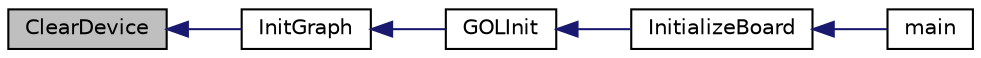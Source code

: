 digraph "ClearDevice"
{
  edge [fontname="Helvetica",fontsize="10",labelfontname="Helvetica",labelfontsize="10"];
  node [fontname="Helvetica",fontsize="10",shape=record];
  rankdir="LR";
  Node1 [label="ClearDevice",height=0.2,width=0.4,color="black", fillcolor="grey75", style="filled", fontcolor="black"];
  Node1 -> Node2 [dir="back",color="midnightblue",fontsize="10",style="solid",fontname="Helvetica"];
  Node2 [label="InitGraph",height=0.2,width=0.4,color="black", fillcolor="white", style="filled",URL="$_primitive_8h.html#a463bbcc8bd1af46a65d2f67d5eda91b9"];
  Node2 -> Node3 [dir="back",color="midnightblue",fontsize="10",style="solid",fontname="Helvetica"];
  Node3 [label="GOLInit",height=0.2,width=0.4,color="black", fillcolor="white", style="filled",URL="$_g_o_l_8h.html#aee564482e8bdd0cd4c5999a03499d14a"];
  Node3 -> Node4 [dir="back",color="midnightblue",fontsize="10",style="solid",fontname="Helvetica"];
  Node4 [label="InitializeBoard",height=0.2,width=0.4,color="black", fillcolor="white", style="filled",URL="$_graphics_2_g_d_d_2_default___template_2_main_8c.html#a9d407cc5d1f74ec0206881c1562d8af5"];
  Node4 -> Node5 [dir="back",color="midnightblue",fontsize="10",style="solid",fontname="Helvetica"];
  Node5 [label="main",height=0.2,width=0.4,color="black", fillcolor="white", style="filled",URL="$_graphics_2_g_d_d_2_default___template_2_main_8c.html#a840291bc02cba5474a4cb46a9b9566fe"];
}
